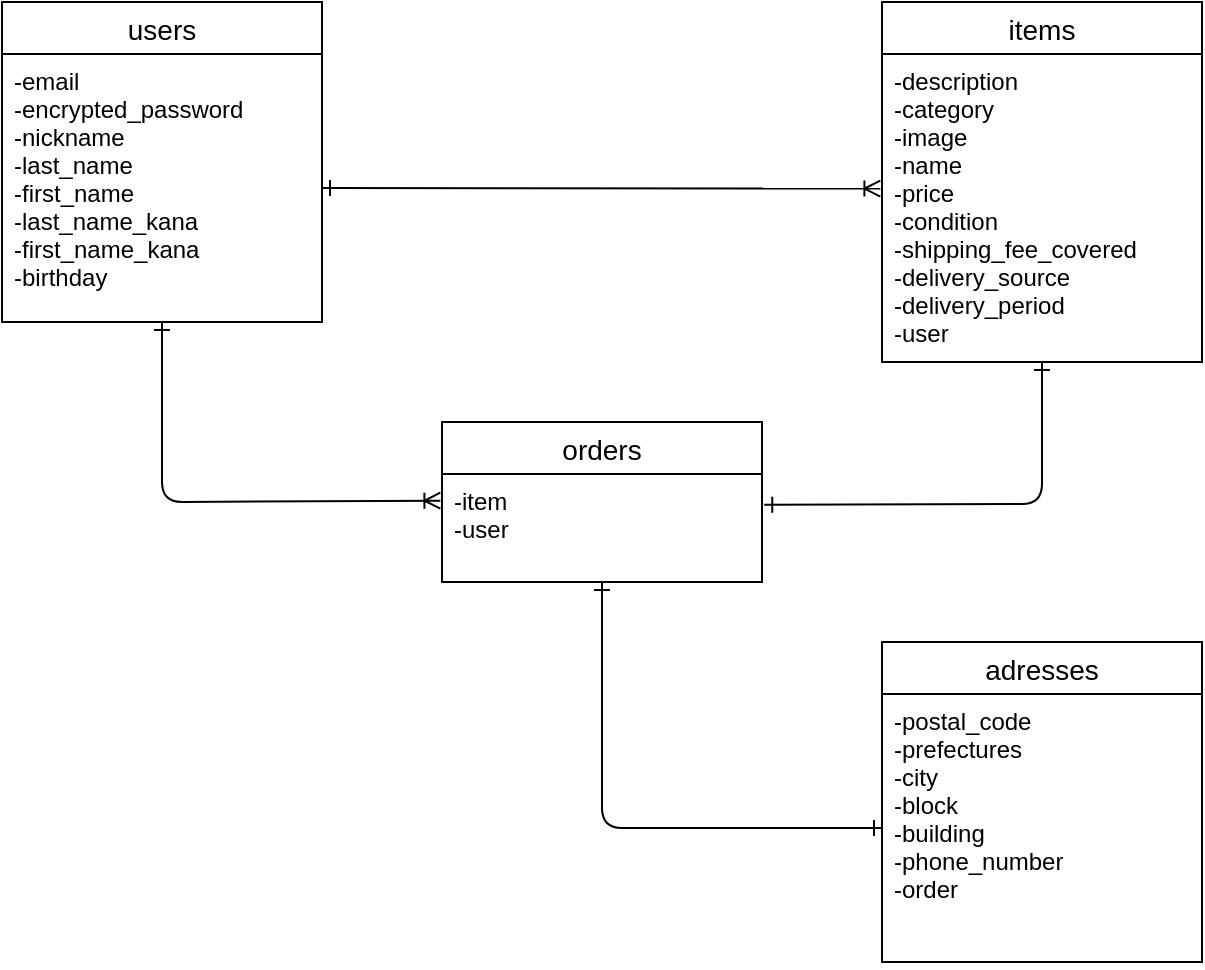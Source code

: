 <mxfile>
    <diagram id="2wrDs6pzG6ccbKl_XjVL" name="ページ1">
        <mxGraphModel dx="1306" dy="647" grid="1" gridSize="10" guides="1" tooltips="1" connect="1" arrows="1" fold="1" page="1" pageScale="1" pageWidth="827" pageHeight="1169" math="0" shadow="0">
            <root>
                <mxCell id="0"/>
                <mxCell id="1" parent="0"/>
                <mxCell id="2" value="users" style="swimlane;fontStyle=0;childLayout=stackLayout;horizontal=1;startSize=26;horizontalStack=0;resizeParent=1;resizeParentMax=0;resizeLast=0;collapsible=1;marginBottom=0;align=center;fontSize=14;" parent="1" vertex="1">
                    <mxGeometry x="120" y="80" width="160" height="160" as="geometry"/>
                </mxCell>
                <mxCell id="6" value="adresses" style="swimlane;fontStyle=0;childLayout=stackLayout;horizontal=1;startSize=26;horizontalStack=0;resizeParent=1;resizeParentMax=0;resizeLast=0;collapsible=1;marginBottom=0;align=center;fontSize=14;" parent="1" vertex="1">
                    <mxGeometry x="560" y="400" width="160" height="160" as="geometry"/>
                </mxCell>
                <mxCell id="7" value="-postal_code&#10;-prefectures&#10;-city&#10;-block&#10;-building&#10;-phone_number&#10;-order&#10;&#10;" style="text;strokeColor=none;fillColor=none;spacingLeft=4;spacingRight=4;overflow=hidden;rotatable=0;points=[[0,0.5],[1,0.5]];portConstraint=eastwest;fontSize=12;" parent="6" vertex="1">
                    <mxGeometry y="26" width="160" height="134" as="geometry"/>
                </mxCell>
                <mxCell id="10" value="items" style="swimlane;fontStyle=0;childLayout=stackLayout;horizontal=1;startSize=26;horizontalStack=0;resizeParent=1;resizeParentMax=0;resizeLast=0;collapsible=1;marginBottom=0;align=center;fontSize=14;" parent="1" vertex="1">
                    <mxGeometry x="560" y="80" width="160" height="180" as="geometry"/>
                </mxCell>
                <mxCell id="11" value="-description&#10;-category&#10;-image&#10;-name&#10;-price&#10;-condition&#10;-shipping_fee_covered&#10;-delivery_source&#10;-delivery_period&#10;-user&#10;" style="text;strokeColor=none;fillColor=none;spacingLeft=4;spacingRight=4;overflow=hidden;rotatable=0;points=[[0,0.5],[1,0.5]];portConstraint=eastwest;fontSize=12;" parent="10" vertex="1">
                    <mxGeometry y="26" width="160" height="154" as="geometry"/>
                </mxCell>
                <mxCell id="21" value="orders" style="swimlane;fontStyle=0;childLayout=stackLayout;horizontal=1;startSize=26;horizontalStack=0;resizeParent=1;resizeParentMax=0;resizeLast=0;collapsible=1;marginBottom=0;align=center;fontSize=14;" parent="1" vertex="1">
                    <mxGeometry x="340" y="290" width="160" height="80" as="geometry"/>
                </mxCell>
                <mxCell id="22" value="-item&#10;-user&#10;&#10;" style="text;strokeColor=none;fillColor=none;spacingLeft=4;spacingRight=4;overflow=hidden;rotatable=0;points=[[0,0.5],[1,0.5]];portConstraint=eastwest;fontSize=12;" parent="21" vertex="1">
                    <mxGeometry y="26" width="160" height="54" as="geometry"/>
                </mxCell>
                <mxCell id="45" style="edgeStyle=none;html=1;exitX=1;exitY=0.5;exitDx=0;exitDy=0;entryX=-0.005;entryY=0.437;entryDx=0;entryDy=0;entryPerimeter=0;fontColor=#FF3333;startArrow=ERone;startFill=0;endArrow=ERoneToMany;endFill=0;" parent="1" source="3" target="11" edge="1">
                    <mxGeometry relative="1" as="geometry"/>
                </mxCell>
                <mxCell id="3" value="-email&#10;-encrypted_password&#10;-nickname&#10;-last_name&#10;-first_name&#10;-last_name_kana&#10;-first_name_kana&#10;-birthday&#10;" style="text;strokeColor=none;fillColor=none;spacingLeft=4;spacingRight=4;overflow=hidden;rotatable=0;points=[[0,0.5],[1,0.5]];portConstraint=eastwest;fontSize=12;" parent="1" vertex="1">
                    <mxGeometry x="120" y="106" width="160" height="134" as="geometry"/>
                </mxCell>
                <mxCell id="46" style="edgeStyle=none;html=1;fontColor=#FF3333;startArrow=ERoneToMany;startFill=0;endArrow=ERone;endFill=0;exitX=-0.005;exitY=0.247;exitDx=0;exitDy=0;exitPerimeter=0;" parent="1" source="22" edge="1">
                    <mxGeometry relative="1" as="geometry">
                        <mxPoint x="320" y="373" as="sourcePoint"/>
                        <mxPoint x="200" y="240" as="targetPoint"/>
                        <Array as="points">
                            <mxPoint x="200" y="330"/>
                        </Array>
                    </mxGeometry>
                </mxCell>
                <mxCell id="47" style="edgeStyle=none;html=1;exitX=1.007;exitY=0.284;exitDx=0;exitDy=0;fontColor=#FF3333;startArrow=ERone;startFill=0;endArrow=ERone;endFill=0;exitPerimeter=0;" parent="1" source="22" edge="1">
                    <mxGeometry relative="1" as="geometry">
                        <mxPoint x="640" y="260" as="targetPoint"/>
                        <Array as="points">
                            <mxPoint x="640" y="331"/>
                        </Array>
                    </mxGeometry>
                </mxCell>
                <mxCell id="48" style="edgeStyle=none;html=1;exitX=0;exitY=0.5;exitDx=0;exitDy=0;entryX=0.5;entryY=1;entryDx=0;entryDy=0;entryPerimeter=0;fontColor=#FF3333;startArrow=ERone;startFill=0;endArrow=ERone;endFill=0;" parent="1" source="7" target="22" edge="1">
                    <mxGeometry relative="1" as="geometry">
                        <Array as="points">
                            <mxPoint x="420" y="493"/>
                        </Array>
                    </mxGeometry>
                </mxCell>
            </root>
        </mxGraphModel>
    </diagram>
</mxfile>